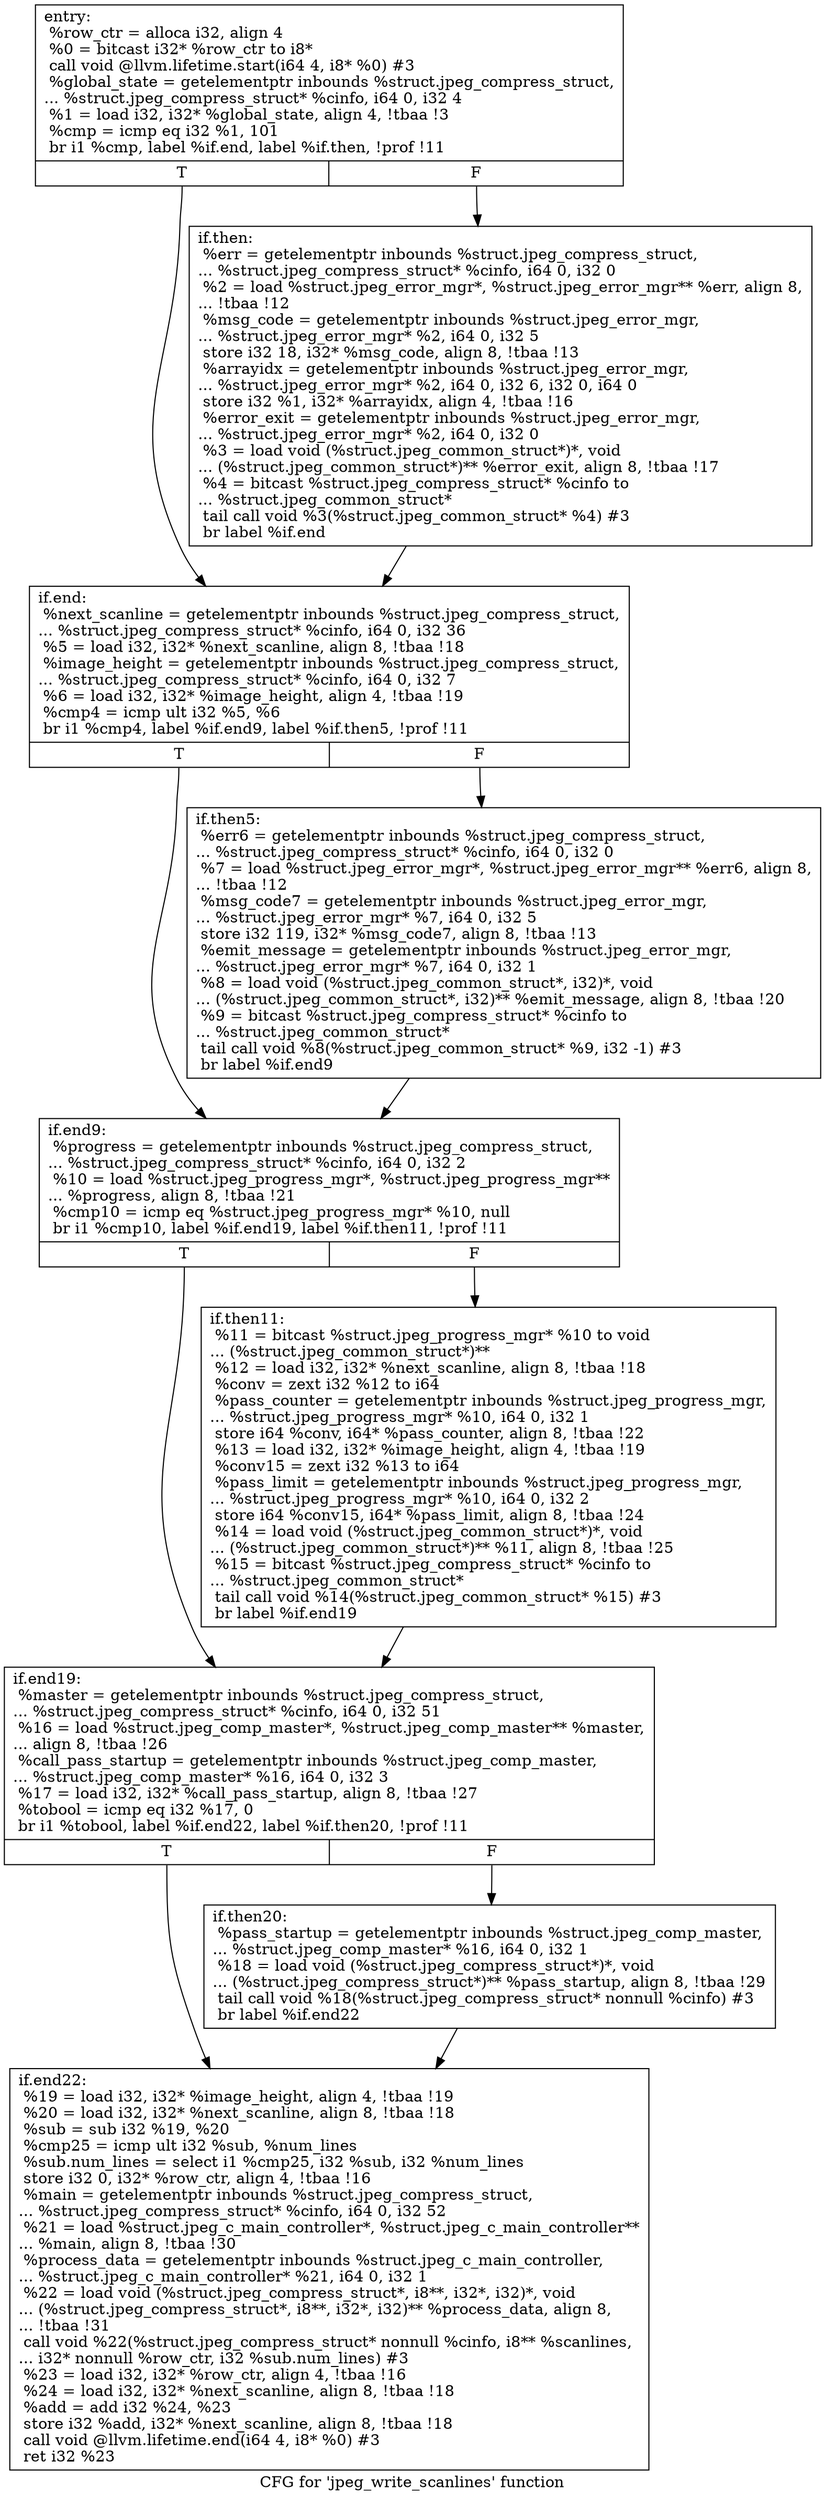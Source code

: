 digraph "CFG for 'jpeg_write_scanlines' function" {
	label="CFG for 'jpeg_write_scanlines' function";

	Node0x5322500 [shape=record,label="{entry:\l  %row_ctr = alloca i32, align 4\l  %0 = bitcast i32* %row_ctr to i8*\l  call void @llvm.lifetime.start(i64 4, i8* %0) #3\l  %global_state = getelementptr inbounds %struct.jpeg_compress_struct,\l... %struct.jpeg_compress_struct* %cinfo, i64 0, i32 4\l  %1 = load i32, i32* %global_state, align 4, !tbaa !3\l  %cmp = icmp eq i32 %1, 101\l  br i1 %cmp, label %if.end, label %if.then, !prof !11\l|{<s0>T|<s1>F}}"];
	Node0x5322500:s0 -> Node0x5322b90;
	Node0x5322500:s1 -> Node0x5322c60;
	Node0x5322c60 [shape=record,label="{if.then:                                          \l  %err = getelementptr inbounds %struct.jpeg_compress_struct,\l... %struct.jpeg_compress_struct* %cinfo, i64 0, i32 0\l  %2 = load %struct.jpeg_error_mgr*, %struct.jpeg_error_mgr** %err, align 8,\l... !tbaa !12\l  %msg_code = getelementptr inbounds %struct.jpeg_error_mgr,\l... %struct.jpeg_error_mgr* %2, i64 0, i32 5\l  store i32 18, i32* %msg_code, align 8, !tbaa !13\l  %arrayidx = getelementptr inbounds %struct.jpeg_error_mgr,\l... %struct.jpeg_error_mgr* %2, i64 0, i32 6, i32 0, i64 0\l  store i32 %1, i32* %arrayidx, align 4, !tbaa !16\l  %error_exit = getelementptr inbounds %struct.jpeg_error_mgr,\l... %struct.jpeg_error_mgr* %2, i64 0, i32 0\l  %3 = load void (%struct.jpeg_common_struct*)*, void\l... (%struct.jpeg_common_struct*)** %error_exit, align 8, !tbaa !17\l  %4 = bitcast %struct.jpeg_compress_struct* %cinfo to\l... %struct.jpeg_common_struct*\l  tail call void %3(%struct.jpeg_common_struct* %4) #3\l  br label %if.end\l}"];
	Node0x5322c60 -> Node0x5322b90;
	Node0x5322b90 [shape=record,label="{if.end:                                           \l  %next_scanline = getelementptr inbounds %struct.jpeg_compress_struct,\l... %struct.jpeg_compress_struct* %cinfo, i64 0, i32 36\l  %5 = load i32, i32* %next_scanline, align 8, !tbaa !18\l  %image_height = getelementptr inbounds %struct.jpeg_compress_struct,\l... %struct.jpeg_compress_struct* %cinfo, i64 0, i32 7\l  %6 = load i32, i32* %image_height, align 4, !tbaa !19\l  %cmp4 = icmp ult i32 %5, %6\l  br i1 %cmp4, label %if.end9, label %if.then5, !prof !11\l|{<s0>T|<s1>F}}"];
	Node0x5322b90:s0 -> Node0x53252b0;
	Node0x5322b90:s1 -> Node0x5325380;
	Node0x5325380 [shape=record,label="{if.then5:                                         \l  %err6 = getelementptr inbounds %struct.jpeg_compress_struct,\l... %struct.jpeg_compress_struct* %cinfo, i64 0, i32 0\l  %7 = load %struct.jpeg_error_mgr*, %struct.jpeg_error_mgr** %err6, align 8,\l... !tbaa !12\l  %msg_code7 = getelementptr inbounds %struct.jpeg_error_mgr,\l... %struct.jpeg_error_mgr* %7, i64 0, i32 5\l  store i32 119, i32* %msg_code7, align 8, !tbaa !13\l  %emit_message = getelementptr inbounds %struct.jpeg_error_mgr,\l... %struct.jpeg_error_mgr* %7, i64 0, i32 1\l  %8 = load void (%struct.jpeg_common_struct*, i32)*, void\l... (%struct.jpeg_common_struct*, i32)** %emit_message, align 8, !tbaa !20\l  %9 = bitcast %struct.jpeg_compress_struct* %cinfo to\l... %struct.jpeg_common_struct*\l  tail call void %8(%struct.jpeg_common_struct* %9, i32 -1) #3\l  br label %if.end9\l}"];
	Node0x5325380 -> Node0x53252b0;
	Node0x53252b0 [shape=record,label="{if.end9:                                          \l  %progress = getelementptr inbounds %struct.jpeg_compress_struct,\l... %struct.jpeg_compress_struct* %cinfo, i64 0, i32 2\l  %10 = load %struct.jpeg_progress_mgr*, %struct.jpeg_progress_mgr**\l... %progress, align 8, !tbaa !21\l  %cmp10 = icmp eq %struct.jpeg_progress_mgr* %10, null\l  br i1 %cmp10, label %if.end19, label %if.then11, !prof !11\l|{<s0>T|<s1>F}}"];
	Node0x53252b0:s0 -> Node0x5326ce0;
	Node0x53252b0:s1 -> Node0x5326dc0;
	Node0x5326dc0 [shape=record,label="{if.then11:                                        \l  %11 = bitcast %struct.jpeg_progress_mgr* %10 to void\l... (%struct.jpeg_common_struct*)**\l  %12 = load i32, i32* %next_scanline, align 8, !tbaa !18\l  %conv = zext i32 %12 to i64\l  %pass_counter = getelementptr inbounds %struct.jpeg_progress_mgr,\l... %struct.jpeg_progress_mgr* %10, i64 0, i32 1\l  store i64 %conv, i64* %pass_counter, align 8, !tbaa !22\l  %13 = load i32, i32* %image_height, align 4, !tbaa !19\l  %conv15 = zext i32 %13 to i64\l  %pass_limit = getelementptr inbounds %struct.jpeg_progress_mgr,\l... %struct.jpeg_progress_mgr* %10, i64 0, i32 2\l  store i64 %conv15, i64* %pass_limit, align 8, !tbaa !24\l  %14 = load void (%struct.jpeg_common_struct*)*, void\l... (%struct.jpeg_common_struct*)** %11, align 8, !tbaa !25\l  %15 = bitcast %struct.jpeg_compress_struct* %cinfo to\l... %struct.jpeg_common_struct*\l  tail call void %14(%struct.jpeg_common_struct* %15) #3\l  br label %if.end19\l}"];
	Node0x5326dc0 -> Node0x5326ce0;
	Node0x5326ce0 [shape=record,label="{if.end19:                                         \l  %master = getelementptr inbounds %struct.jpeg_compress_struct,\l... %struct.jpeg_compress_struct* %cinfo, i64 0, i32 51\l  %16 = load %struct.jpeg_comp_master*, %struct.jpeg_comp_master** %master,\l... align 8, !tbaa !26\l  %call_pass_startup = getelementptr inbounds %struct.jpeg_comp_master,\l... %struct.jpeg_comp_master* %16, i64 0, i32 3\l  %17 = load i32, i32* %call_pass_startup, align 8, !tbaa !27\l  %tobool = icmp eq i32 %17, 0\l  br i1 %tobool, label %if.end22, label %if.then20, !prof !11\l|{<s0>T|<s1>F}}"];
	Node0x5326ce0:s0 -> Node0x5328bc0;
	Node0x5326ce0:s1 -> Node0x5328c70;
	Node0x5328c70 [shape=record,label="{if.then20:                                        \l  %pass_startup = getelementptr inbounds %struct.jpeg_comp_master,\l... %struct.jpeg_comp_master* %16, i64 0, i32 1\l  %18 = load void (%struct.jpeg_compress_struct*)*, void\l... (%struct.jpeg_compress_struct*)** %pass_startup, align 8, !tbaa !29\l  tail call void %18(%struct.jpeg_compress_struct* nonnull %cinfo) #3\l  br label %if.end22\l}"];
	Node0x5328c70 -> Node0x5328bc0;
	Node0x5328bc0 [shape=record,label="{if.end22:                                         \l  %19 = load i32, i32* %image_height, align 4, !tbaa !19\l  %20 = load i32, i32* %next_scanline, align 8, !tbaa !18\l  %sub = sub i32 %19, %20\l  %cmp25 = icmp ult i32 %sub, %num_lines\l  %sub.num_lines = select i1 %cmp25, i32 %sub, i32 %num_lines\l  store i32 0, i32* %row_ctr, align 4, !tbaa !16\l  %main = getelementptr inbounds %struct.jpeg_compress_struct,\l... %struct.jpeg_compress_struct* %cinfo, i64 0, i32 52\l  %21 = load %struct.jpeg_c_main_controller*, %struct.jpeg_c_main_controller**\l... %main, align 8, !tbaa !30\l  %process_data = getelementptr inbounds %struct.jpeg_c_main_controller,\l... %struct.jpeg_c_main_controller* %21, i64 0, i32 1\l  %22 = load void (%struct.jpeg_compress_struct*, i8**, i32*, i32)*, void\l... (%struct.jpeg_compress_struct*, i8**, i32*, i32)** %process_data, align 8,\l... !tbaa !31\l  call void %22(%struct.jpeg_compress_struct* nonnull %cinfo, i8** %scanlines,\l... i32* nonnull %row_ctr, i32 %sub.num_lines) #3\l  %23 = load i32, i32* %row_ctr, align 4, !tbaa !16\l  %24 = load i32, i32* %next_scanline, align 8, !tbaa !18\l  %add = add i32 %24, %23\l  store i32 %add, i32* %next_scanline, align 8, !tbaa !18\l  call void @llvm.lifetime.end(i64 4, i8* %0) #3\l  ret i32 %23\l}"];
}
